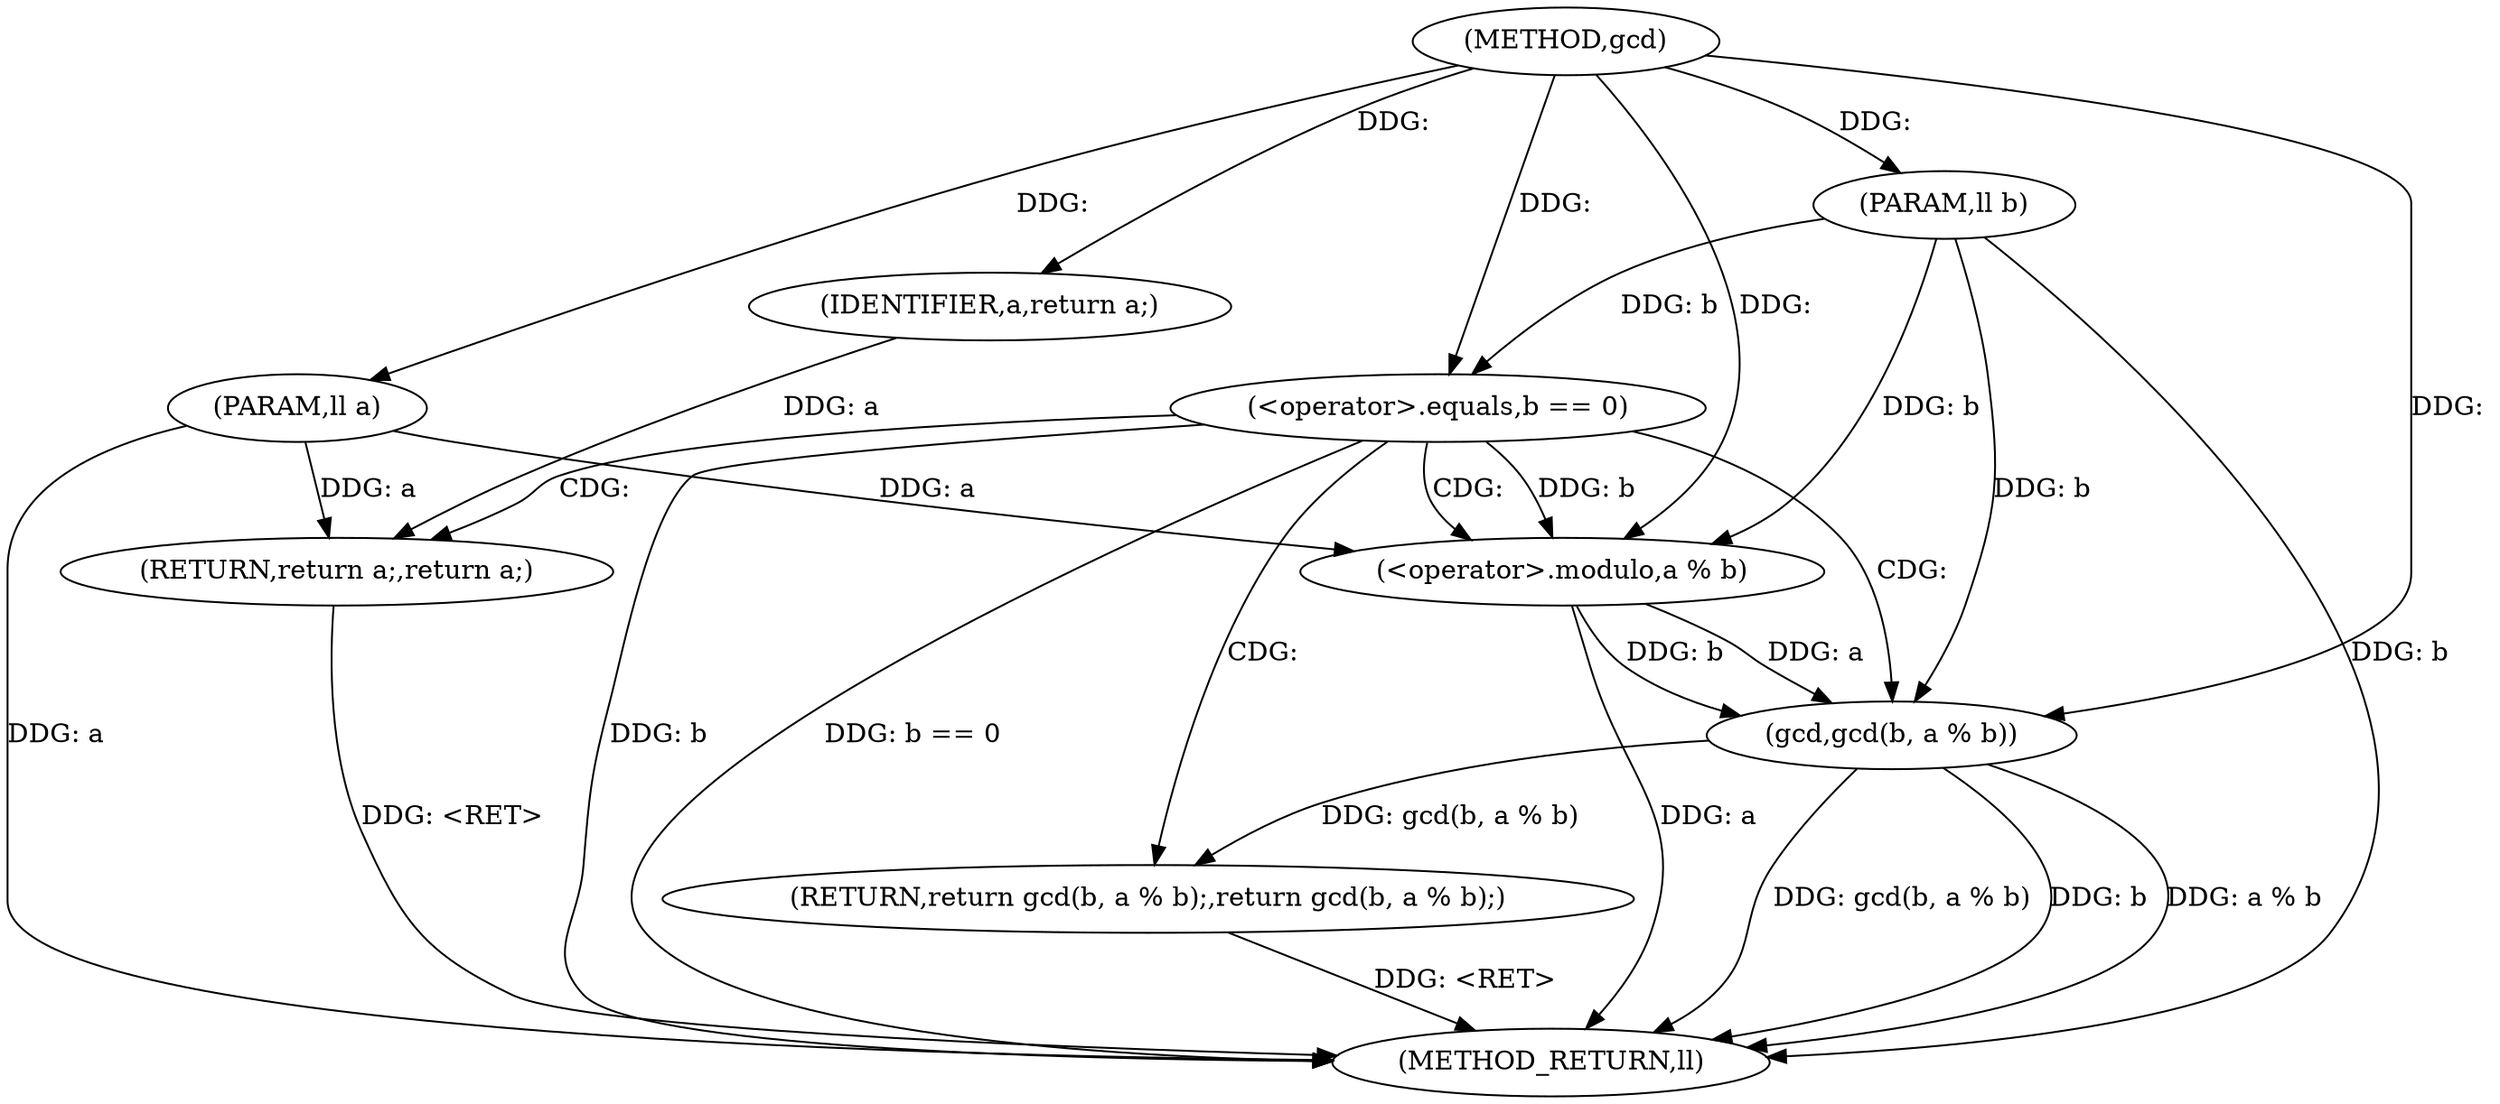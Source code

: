 digraph "gcd" {  
"1000138" [label = "(METHOD,gcd)" ]
"1000157" [label = "(METHOD_RETURN,ll)" ]
"1000139" [label = "(PARAM,ll a)" ]
"1000140" [label = "(PARAM,ll b)" ]
"1000143" [label = "(<operator>.equals,b == 0)" ]
"1000147" [label = "(RETURN,return a;,return a;)" ]
"1000148" [label = "(IDENTIFIER,a,return a;)" ]
"1000151" [label = "(RETURN,return gcd(b, a % b);,return gcd(b, a % b);)" ]
"1000152" [label = "(gcd,gcd(b, a % b))" ]
"1000154" [label = "(<operator>.modulo,a % b)" ]
  "1000147" -> "1000157"  [ label = "DDG: <RET>"] 
  "1000139" -> "1000157"  [ label = "DDG: a"] 
  "1000140" -> "1000157"  [ label = "DDG: b"] 
  "1000143" -> "1000157"  [ label = "DDG: b"] 
  "1000143" -> "1000157"  [ label = "DDG: b == 0"] 
  "1000152" -> "1000157"  [ label = "DDG: b"] 
  "1000154" -> "1000157"  [ label = "DDG: a"] 
  "1000152" -> "1000157"  [ label = "DDG: a % b"] 
  "1000152" -> "1000157"  [ label = "DDG: gcd(b, a % b)"] 
  "1000151" -> "1000157"  [ label = "DDG: <RET>"] 
  "1000138" -> "1000139"  [ label = "DDG: "] 
  "1000138" -> "1000140"  [ label = "DDG: "] 
  "1000140" -> "1000143"  [ label = "DDG: b"] 
  "1000138" -> "1000143"  [ label = "DDG: "] 
  "1000148" -> "1000147"  [ label = "DDG: a"] 
  "1000139" -> "1000147"  [ label = "DDG: a"] 
  "1000138" -> "1000148"  [ label = "DDG: "] 
  "1000152" -> "1000151"  [ label = "DDG: gcd(b, a % b)"] 
  "1000154" -> "1000152"  [ label = "DDG: b"] 
  "1000140" -> "1000152"  [ label = "DDG: b"] 
  "1000138" -> "1000152"  [ label = "DDG: "] 
  "1000154" -> "1000152"  [ label = "DDG: a"] 
  "1000139" -> "1000154"  [ label = "DDG: a"] 
  "1000138" -> "1000154"  [ label = "DDG: "] 
  "1000143" -> "1000154"  [ label = "DDG: b"] 
  "1000140" -> "1000154"  [ label = "DDG: b"] 
  "1000143" -> "1000154"  [ label = "CDG: "] 
  "1000143" -> "1000147"  [ label = "CDG: "] 
  "1000143" -> "1000151"  [ label = "CDG: "] 
  "1000143" -> "1000152"  [ label = "CDG: "] 
}
